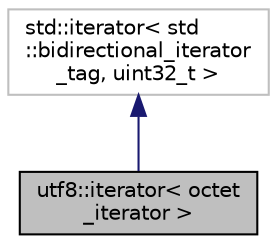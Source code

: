 digraph "utf8::iterator&lt; octet_iterator &gt;"
{
  edge [fontname="Helvetica",fontsize="10",labelfontname="Helvetica",labelfontsize="10"];
  node [fontname="Helvetica",fontsize="10",shape=record];
  Node2 [label="utf8::iterator\< octet\l_iterator \>",height=0.2,width=0.4,color="black", fillcolor="grey75", style="filled", fontcolor="black"];
  Node3 -> Node2 [dir="back",color="midnightblue",fontsize="10",style="solid"];
  Node3 [label="std::iterator\< std\l::bidirectional_iterator\l_tag, uint32_t \>",height=0.2,width=0.4,color="grey75", fillcolor="white", style="filled"];
}
